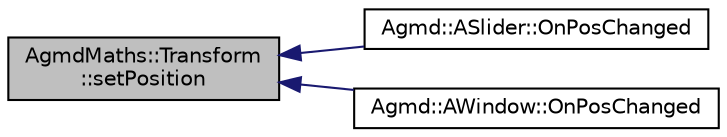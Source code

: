 digraph "AgmdMaths::Transform::setPosition"
{
  edge [fontname="Helvetica",fontsize="10",labelfontname="Helvetica",labelfontsize="10"];
  node [fontname="Helvetica",fontsize="10",shape=record];
  rankdir="LR";
  Node1 [label="AgmdMaths::Transform\l::setPosition",height=0.2,width=0.4,color="black", fillcolor="grey75", style="filled" fontcolor="black"];
  Node1 -> Node2 [dir="back",color="midnightblue",fontsize="10",style="solid"];
  Node2 [label="Agmd::ASlider::OnPosChanged",height=0.2,width=0.4,color="black", fillcolor="white", style="filled",URL="$class_agmd_1_1_a_slider.html#a138d10251a25064f697235ebe1fc59d2"];
  Node1 -> Node3 [dir="back",color="midnightblue",fontsize="10",style="solid"];
  Node3 [label="Agmd::AWindow::OnPosChanged",height=0.2,width=0.4,color="black", fillcolor="white", style="filled",URL="$class_agmd_1_1_a_window.html#a38c8f508b64d725bb918255b0d923da5"];
}
